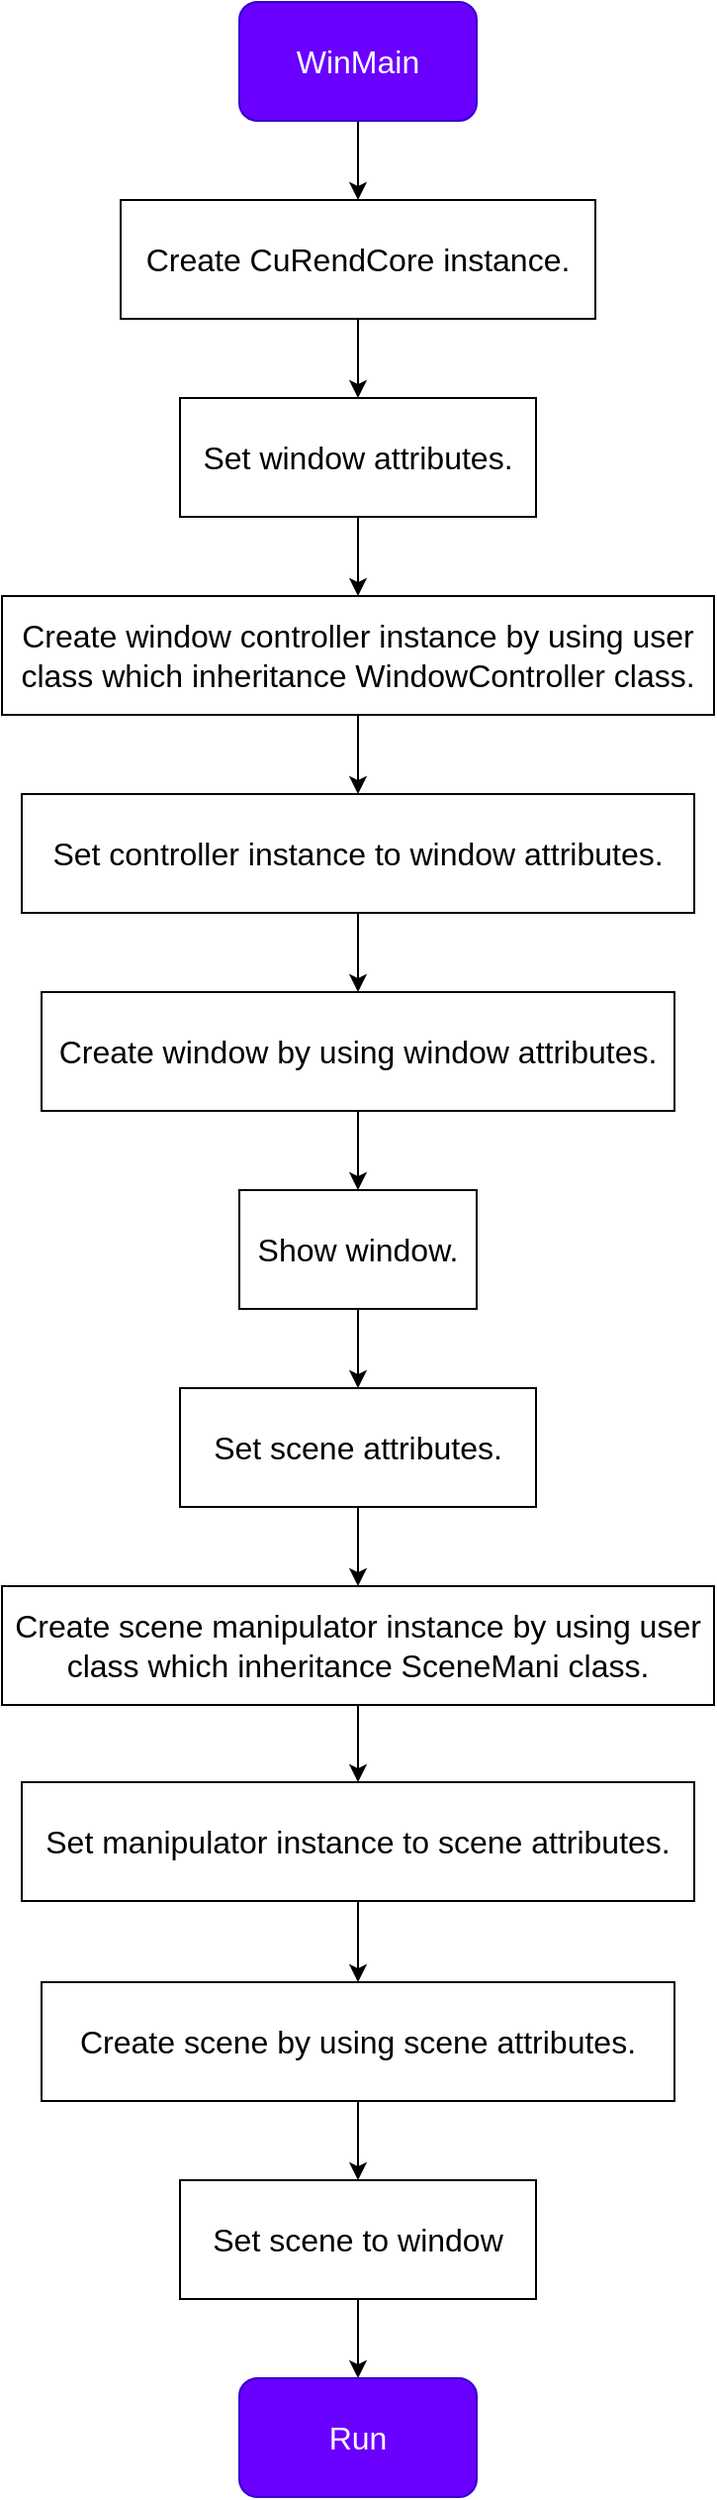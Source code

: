 <mxfile>
    <diagram name="ページ1" id="1UbkRVPx4632HsD90uvT">
        <mxGraphModel dx="1233" dy="1440" grid="1" gridSize="10" guides="1" tooltips="1" connect="1" arrows="1" fold="1" page="0" pageScale="1" pageWidth="827" pageHeight="1169" math="0" shadow="0">
            <root>
                <mxCell id="0"/>
                <mxCell id="1" parent="0"/>
                <mxCell id="9" style="edgeStyle=none;html=1;fontSize=16;" edge="1" parent="1" source="6" target="7">
                    <mxGeometry relative="1" as="geometry"/>
                </mxCell>
                <mxCell id="6" value="WinMain" style="rounded=1;whiteSpace=wrap;html=1;fontSize=16;fillColor=#6a00ff;fontColor=#ffffff;strokeColor=#3700CC;" vertex="1" parent="1">
                    <mxGeometry x="250" y="210" width="120" height="60" as="geometry"/>
                </mxCell>
                <mxCell id="11" style="edgeStyle=none;html=1;fontSize=16;" edge="1" parent="1" source="7" target="10">
                    <mxGeometry relative="1" as="geometry"/>
                </mxCell>
                <mxCell id="7" value="Create CuRendCore instance." style="rounded=0;whiteSpace=wrap;html=1;fontSize=16;" vertex="1" parent="1">
                    <mxGeometry x="190" y="310" width="240" height="60" as="geometry"/>
                </mxCell>
                <mxCell id="13" style="edgeStyle=none;html=1;fontSize=16;" edge="1" parent="1" source="10" target="12">
                    <mxGeometry relative="1" as="geometry"/>
                </mxCell>
                <mxCell id="10" value="Set window attributes." style="rounded=0;whiteSpace=wrap;html=1;fontSize=16;" vertex="1" parent="1">
                    <mxGeometry x="220" y="410" width="180" height="60" as="geometry"/>
                </mxCell>
                <mxCell id="17" style="edgeStyle=none;html=1;fontSize=16;" edge="1" parent="1" source="12" target="16">
                    <mxGeometry relative="1" as="geometry"/>
                </mxCell>
                <mxCell id="12" value="Create window controller instance by using user class which inheritance WindowController class." style="rounded=0;whiteSpace=wrap;html=1;fontSize=16;" vertex="1" parent="1">
                    <mxGeometry x="130" y="510" width="360" height="60" as="geometry"/>
                </mxCell>
                <mxCell id="19" style="edgeStyle=none;html=1;fontSize=16;" edge="1" parent="1" source="16" target="18">
                    <mxGeometry relative="1" as="geometry"/>
                </mxCell>
                <mxCell id="16" value="Set controller instance to window attributes." style="rounded=0;whiteSpace=wrap;html=1;fontSize=16;" vertex="1" parent="1">
                    <mxGeometry x="140" y="610" width="340" height="60" as="geometry"/>
                </mxCell>
                <mxCell id="21" style="edgeStyle=none;html=1;fontSize=16;" edge="1" parent="1" source="18" target="20">
                    <mxGeometry relative="1" as="geometry"/>
                </mxCell>
                <mxCell id="18" value="Create window by using window attributes." style="rounded=0;whiteSpace=wrap;html=1;fontSize=16;" vertex="1" parent="1">
                    <mxGeometry x="150" y="710" width="320" height="60" as="geometry"/>
                </mxCell>
                <mxCell id="23" style="edgeStyle=none;html=1;fontSize=16;" edge="1" parent="1" source="20" target="22">
                    <mxGeometry relative="1" as="geometry"/>
                </mxCell>
                <mxCell id="20" value="Show window." style="rounded=0;whiteSpace=wrap;html=1;fontSize=16;" vertex="1" parent="1">
                    <mxGeometry x="250" y="810" width="120" height="60" as="geometry"/>
                </mxCell>
                <mxCell id="25" style="edgeStyle=none;html=1;fontSize=16;" edge="1" parent="1" source="22" target="24">
                    <mxGeometry relative="1" as="geometry"/>
                </mxCell>
                <mxCell id="22" value="Set scene attributes." style="rounded=0;whiteSpace=wrap;html=1;fontSize=16;" vertex="1" parent="1">
                    <mxGeometry x="220" y="910" width="180" height="60" as="geometry"/>
                </mxCell>
                <mxCell id="27" style="edgeStyle=none;html=1;fontSize=16;" edge="1" parent="1" source="24" target="26">
                    <mxGeometry relative="1" as="geometry"/>
                </mxCell>
                <mxCell id="24" value="Create scene manipulator instance by using user class which inheritance SceneMani class." style="rounded=0;whiteSpace=wrap;html=1;fontSize=16;" vertex="1" parent="1">
                    <mxGeometry x="130" y="1010" width="360" height="60" as="geometry"/>
                </mxCell>
                <mxCell id="29" style="edgeStyle=none;html=1;fontSize=16;" edge="1" parent="1" source="26" target="28">
                    <mxGeometry relative="1" as="geometry"/>
                </mxCell>
                <mxCell id="26" value="Set manipulator instance to scene attributes." style="rounded=0;whiteSpace=wrap;html=1;fontSize=16;" vertex="1" parent="1">
                    <mxGeometry x="140" y="1109" width="340" height="60" as="geometry"/>
                </mxCell>
                <mxCell id="31" style="edgeStyle=none;html=1;fontSize=16;" edge="1" parent="1" source="28" target="30">
                    <mxGeometry relative="1" as="geometry"/>
                </mxCell>
                <mxCell id="28" value="Create scene by using scene attributes." style="rounded=0;whiteSpace=wrap;html=1;fontSize=16;" vertex="1" parent="1">
                    <mxGeometry x="150" y="1210" width="320" height="60" as="geometry"/>
                </mxCell>
                <mxCell id="33" style="edgeStyle=none;html=1;fontSize=16;" edge="1" parent="1" source="30" target="32">
                    <mxGeometry relative="1" as="geometry"/>
                </mxCell>
                <mxCell id="30" value="Set scene to window" style="rounded=0;whiteSpace=wrap;html=1;fontSize=16;" vertex="1" parent="1">
                    <mxGeometry x="220" y="1310" width="180" height="60" as="geometry"/>
                </mxCell>
                <mxCell id="32" value="Run" style="rounded=1;whiteSpace=wrap;html=1;fontSize=16;fillColor=#6a00ff;fontColor=#ffffff;strokeColor=#3700CC;" vertex="1" parent="1">
                    <mxGeometry x="250" y="1410" width="120" height="60" as="geometry"/>
                </mxCell>
            </root>
        </mxGraphModel>
    </diagram>
</mxfile>